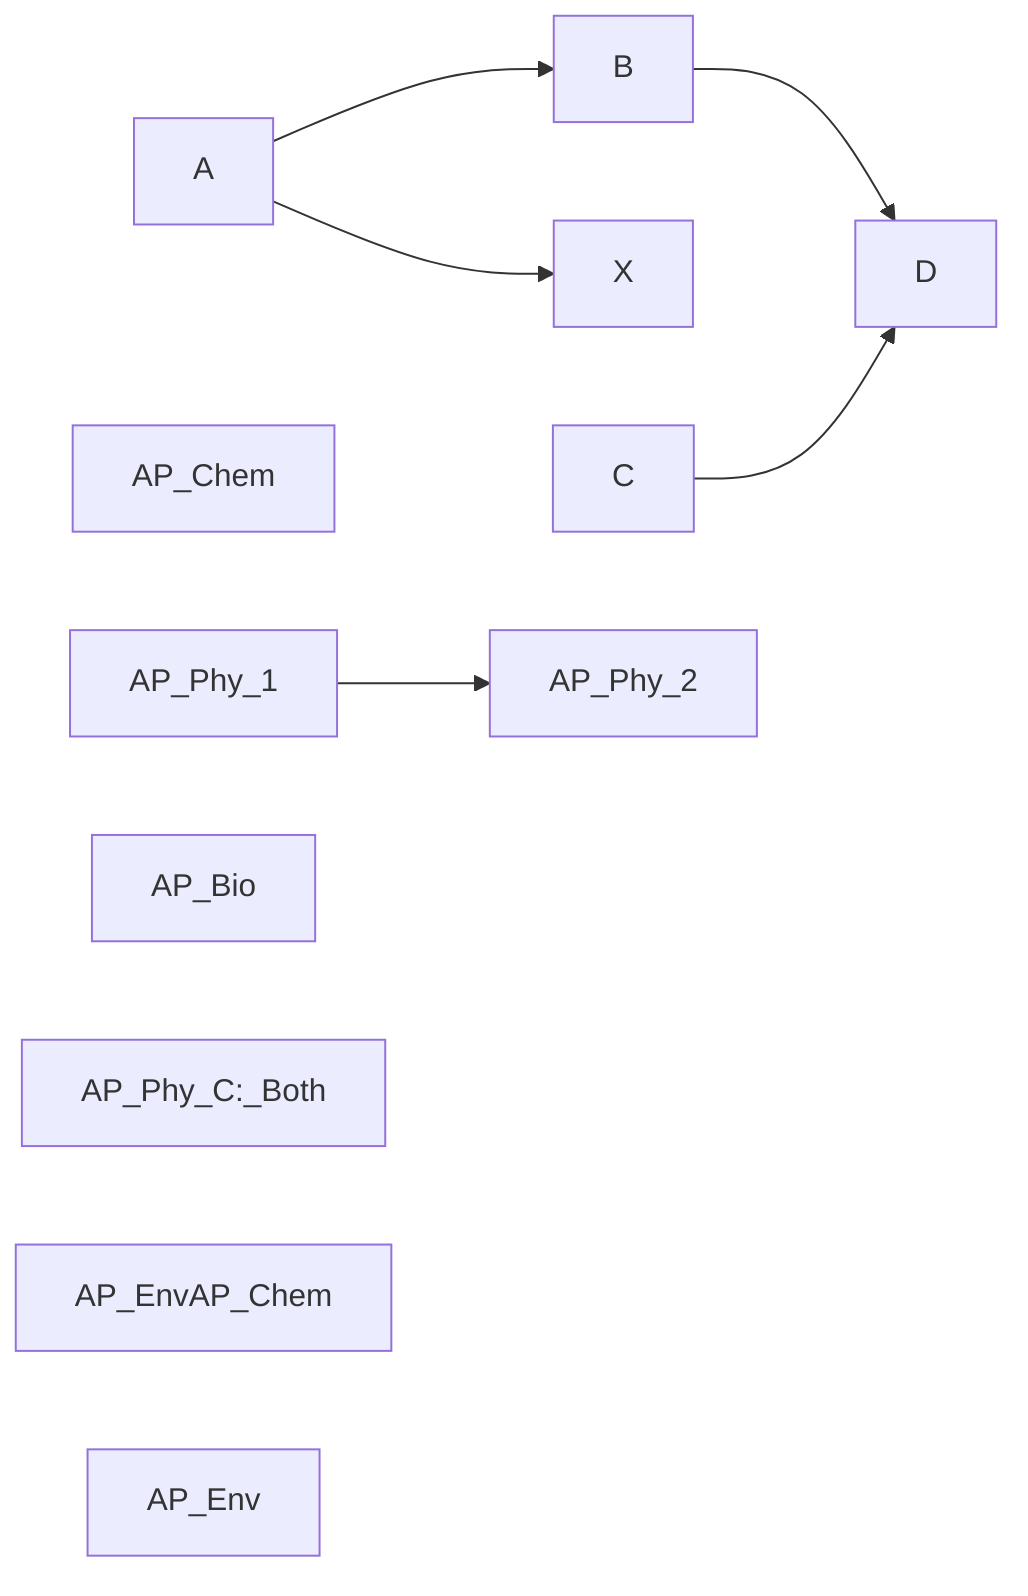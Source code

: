 graph LR;
    A-->B;
    A-->X;
    B-->D;
    C-->D;
    AP_Chem
AP_Phy_1-->AP_Phy_2
AP_Bio
AP_Phy_C:_Both
AP_EnvAP_Chem
AP_Phy_1
AP_Phy_2
AP_Bio
AP_Phy_C:_Both
AP_Env